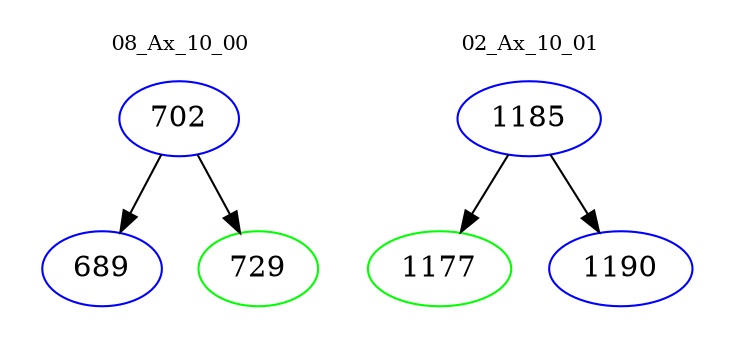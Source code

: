 digraph{
subgraph cluster_0 {
color = white
label = "08_Ax_10_00";
fontsize=10;
T0_702 [label="702", color="blue"]
T0_702 -> T0_689 [color="black"]
T0_689 [label="689", color="blue"]
T0_702 -> T0_729 [color="black"]
T0_729 [label="729", color="green"]
}
subgraph cluster_1 {
color = white
label = "02_Ax_10_01";
fontsize=10;
T1_1185 [label="1185", color="blue"]
T1_1185 -> T1_1177 [color="black"]
T1_1177 [label="1177", color="green"]
T1_1185 -> T1_1190 [color="black"]
T1_1190 [label="1190", color="blue"]
}
}
